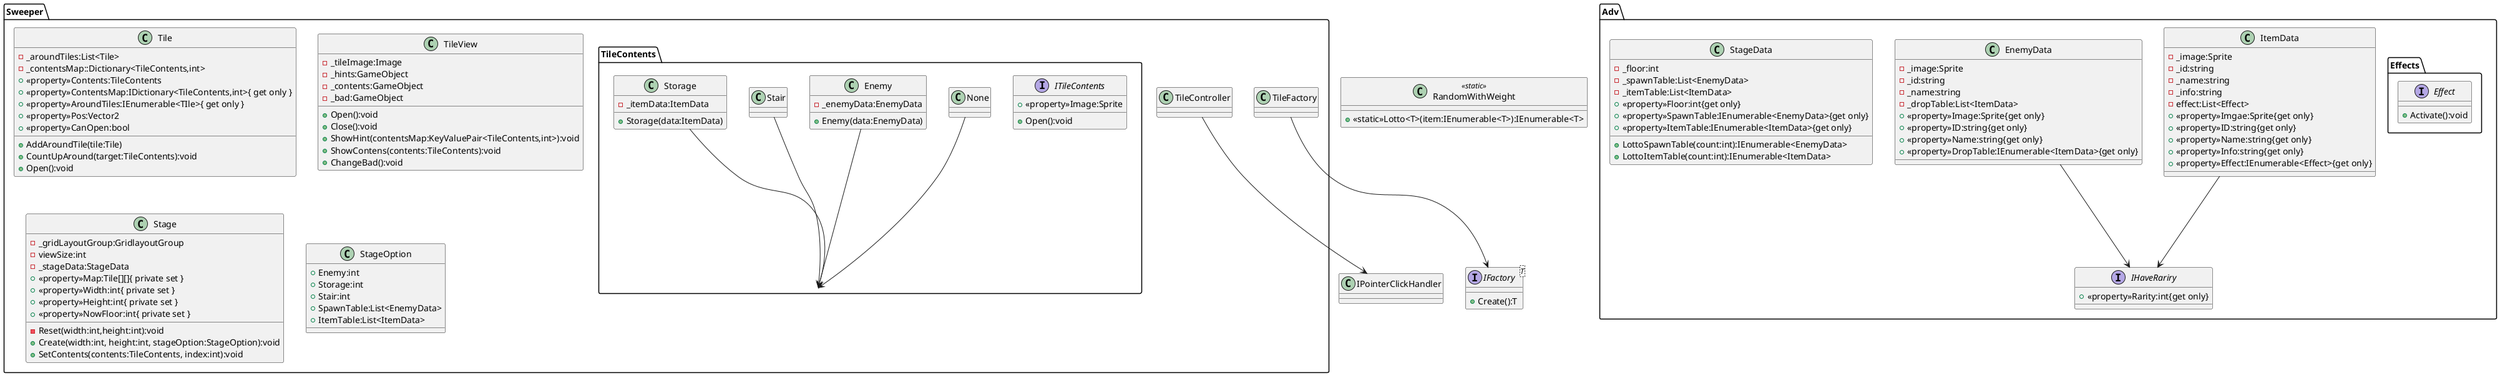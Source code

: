 @startuml

package Adv
{
    package Effects
    {
        interface Effect
        {
            +Activate():void
        }
    }
    interface IHaveRariry
    {
        +<<property>>Rarity:int{get only}
    }
    class ItemData
    {
        -_image:Sprite
        -_id:string
        -_name:string
        -_info:string
        -effect:List<Effect>
        +<<property>>Imgae:Sprite{get only}
        +<<property>>ID:string{get only}
        +<<property>>Name:string{get only}
        +<<property>>Info:string{get only}
        +<<property>>Effect:IEnumerable<Effect>{get only}
    }
    class EnemyData
    {
        -_image:Sprite
        -_id:string
        -_name:string
        -_dropTable:List<ItemData>
        +<<property>>Image:Sprite{get only}
        +<<property>>ID:string{get only}
        +<<property>>Name:string{get only}
        +<<property>>DropTable:IEnumerable<ItemData>{get only}
    }
    class StageData
    {
        -_floor:int
        -_spawnTable:List<EnemyData>
        -_itemTable:List<ItemData>
        +<<property>>Floor:int{get only}
        +<<property>>SpawnTable:IEnumerable<EnemyData>{get only}
        +<<property>>ItemTable:IEnumerable<ItemData>{get only}
        +LottoSpawnTable(count:int):IEnumerable<EnemyData>
        +LottoItemTable(count:int):IEnumerable<ItemData>
    }
}

package Sweeper
{
    package TileContents
    {
        interface ITileContents
        {
            +<<property>>Image:Sprite
            +Open():void
        }
        class None
        class Enemy
        {
            -_enemyData:EnemyData
            +Enemy(data:EnemyData)
        }
        class Stair
        class Storage
        {
            -_itemData:ItemData
            +Storage(data:ItemData)
        }
    }
    class Tile
    {
        -_aroundTiles:List<Tile>
        -_contentsMap::Dictionary<TileContents,int>
        +<<property>>Contents:TileContents
        +<<property>>ContentsMap:IDictionary<TileContents,int>{ get only }
        +<<property>>AroundTiles:IEnumerable<TIle>{ get only }
        +<<property>>Pos:Vector2
        +<<property>>CanOpen:bool
        +AddAroundTile(tile:Tile)
        +CountUpAround(target:TileContents):void
        +Open():void
    }
    class TileView
    {
        -_tileImage:Image
        -_hints:GameObject
        -_contents:GameObject
        -_bad:GameObject
        +Open():void
        +Close():void
        +ShowHint(contentsMap:KeyValuePair<TileContents,int>):void
        +ShowContens(contents:TileContents):void
        +ChangeBad():void
    }
    class TileController
    class TileFactory
    class Stage
    {
        -_gridLayoutGroup:GridlayoutGroup
        -viewSize:int
        -_stageData:StageData
        +<<property>>Map:Tile[][]{ private set }
        +<<property>>Width:int{ private set }
        +<<property>>Height:int{ private set }
        +<<property>>NowFloor:int{ private set }
        -Reset(width:int,height:int):void
        +Create(width:int, height:int, stageOption:StageOption):void
        +SetContents(contents:TileContents, index:int):void
    }
    class StageOption
    {
        +Enemy:int
        +Storage:int
        +Stair:int
        +SpawnTable:List<EnemyData>
        +ItemTable:List<ItemData>
    }
}

interface IFactory<T>
{
    +Create():T
}
class RandomWithWeight <<static>>
{
    +<<static>>Lotto<T>(item:IEnumerable<T>):IEnumerable<T>
}

Enemy --> TileContents
None --> TileContents
Stair --> TileContents
Storage --> TileContents
TileFactory --> IFactory

TileController --> IPointerClickHandler

EnemyData --> IHaveRariry
ItemData --> IHaveRariry

@enduml